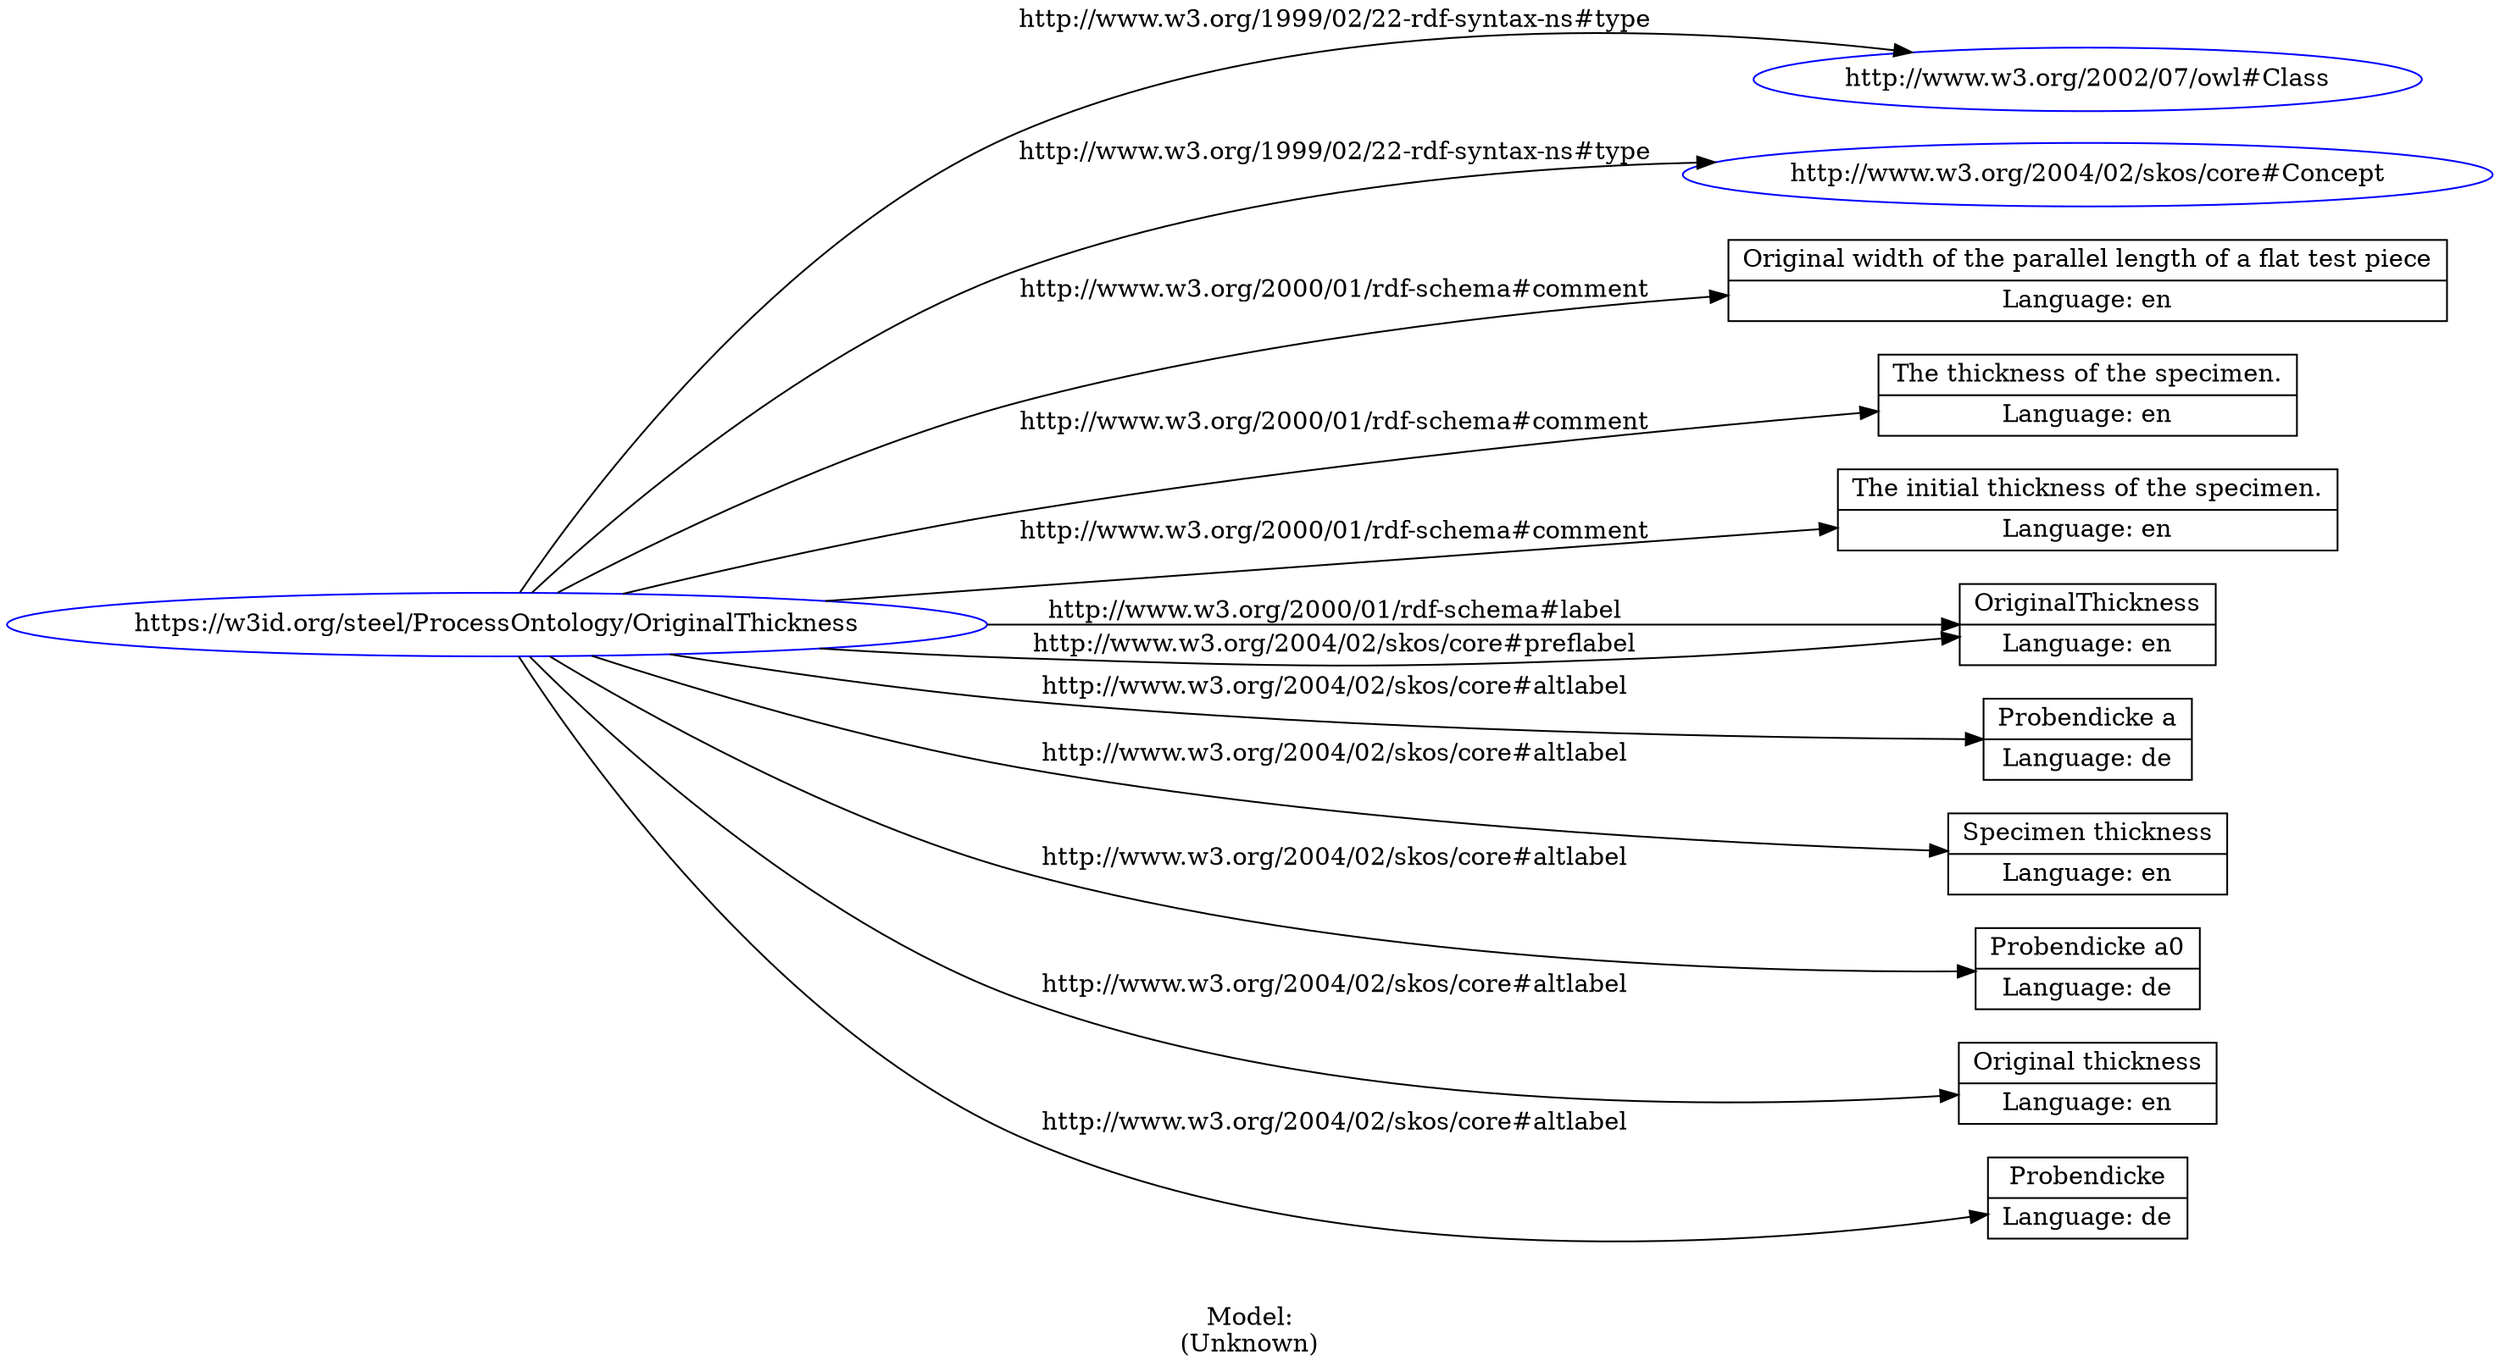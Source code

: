 digraph {
	rankdir = LR;
	charset="utf-8";

	"Rhttps://w3id.org/steel/ProcessOntology/OriginalThickness" -> "Rhttp://www.w3.org/2002/07/owl#Class" [ label="http://www.w3.org/1999/02/22-rdf-syntax-ns#type" ];
	"Rhttps://w3id.org/steel/ProcessOntology/OriginalThickness" -> "Rhttp://www.w3.org/2004/02/skos/core#Concept" [ label="http://www.w3.org/1999/02/22-rdf-syntax-ns#type" ];
	"Rhttps://w3id.org/steel/ProcessOntology/OriginalThickness" -> "LOriginal width of the parallel length of a flat test piece|Language: en" [ label="http://www.w3.org/2000/01/rdf-schema#comment" ];
	"Rhttps://w3id.org/steel/ProcessOntology/OriginalThickness" -> "LThe thickness of the specimen.|Language: en" [ label="http://www.w3.org/2000/01/rdf-schema#comment" ];
	"Rhttps://w3id.org/steel/ProcessOntology/OriginalThickness" -> "LThe initial thickness of the specimen.|Language: en" [ label="http://www.w3.org/2000/01/rdf-schema#comment" ];
	"Rhttps://w3id.org/steel/ProcessOntology/OriginalThickness" -> "LOriginalThickness|Language: en" [ label="http://www.w3.org/2000/01/rdf-schema#label" ];
	"Rhttps://w3id.org/steel/ProcessOntology/OriginalThickness" -> "LProbendicke a|Language: de" [ label="http://www.w3.org/2004/02/skos/core#altlabel" ];
	"Rhttps://w3id.org/steel/ProcessOntology/OriginalThickness" -> "LSpecimen thickness|Language: en" [ label="http://www.w3.org/2004/02/skos/core#altlabel" ];
	"Rhttps://w3id.org/steel/ProcessOntology/OriginalThickness" -> "LProbendicke a0|Language: de" [ label="http://www.w3.org/2004/02/skos/core#altlabel" ];
	"Rhttps://w3id.org/steel/ProcessOntology/OriginalThickness" -> "LOriginal thickness|Language: en" [ label="http://www.w3.org/2004/02/skos/core#altlabel" ];
	"Rhttps://w3id.org/steel/ProcessOntology/OriginalThickness" -> "LProbendicke|Language: de" [ label="http://www.w3.org/2004/02/skos/core#altlabel" ];
	"Rhttps://w3id.org/steel/ProcessOntology/OriginalThickness" -> "LOriginalThickness|Language: en" [ label="http://www.w3.org/2004/02/skos/core#preflabel" ];

	// Resources
	"Rhttps://w3id.org/steel/ProcessOntology/OriginalThickness" [ label="https://w3id.org/steel/ProcessOntology/OriginalThickness", shape = ellipse, color = blue ];
	"Rhttp://www.w3.org/2002/07/owl#Class" [ label="http://www.w3.org/2002/07/owl#Class", shape = ellipse, color = blue ];
	"Rhttp://www.w3.org/2004/02/skos/core#Concept" [ label="http://www.w3.org/2004/02/skos/core#Concept", shape = ellipse, color = blue ];

	// Anonymous nodes

	// Literals
	"LOriginal width of the parallel length of a flat test piece|Language: en" [ label="Original width of the parallel length of a flat test piece|Language: en", shape = record ];
	"LThe thickness of the specimen.|Language: en" [ label="The thickness of the specimen.|Language: en", shape = record ];
	"LThe initial thickness of the specimen.|Language: en" [ label="The initial thickness of the specimen.|Language: en", shape = record ];
	"LOriginalThickness|Language: en" [ label="OriginalThickness|Language: en", shape = record ];
	"LProbendicke a|Language: de" [ label="Probendicke a|Language: de", shape = record ];
	"LSpecimen thickness|Language: en" [ label="Specimen thickness|Language: en", shape = record ];
	"LProbendicke a0|Language: de" [ label="Probendicke a0|Language: de", shape = record ];
	"LOriginal thickness|Language: en" [ label="Original thickness|Language: en", shape = record ];
	"LProbendicke|Language: de" [ label="Probendicke|Language: de", shape = record ];

	label="\n\nModel:\n(Unknown)";
}
